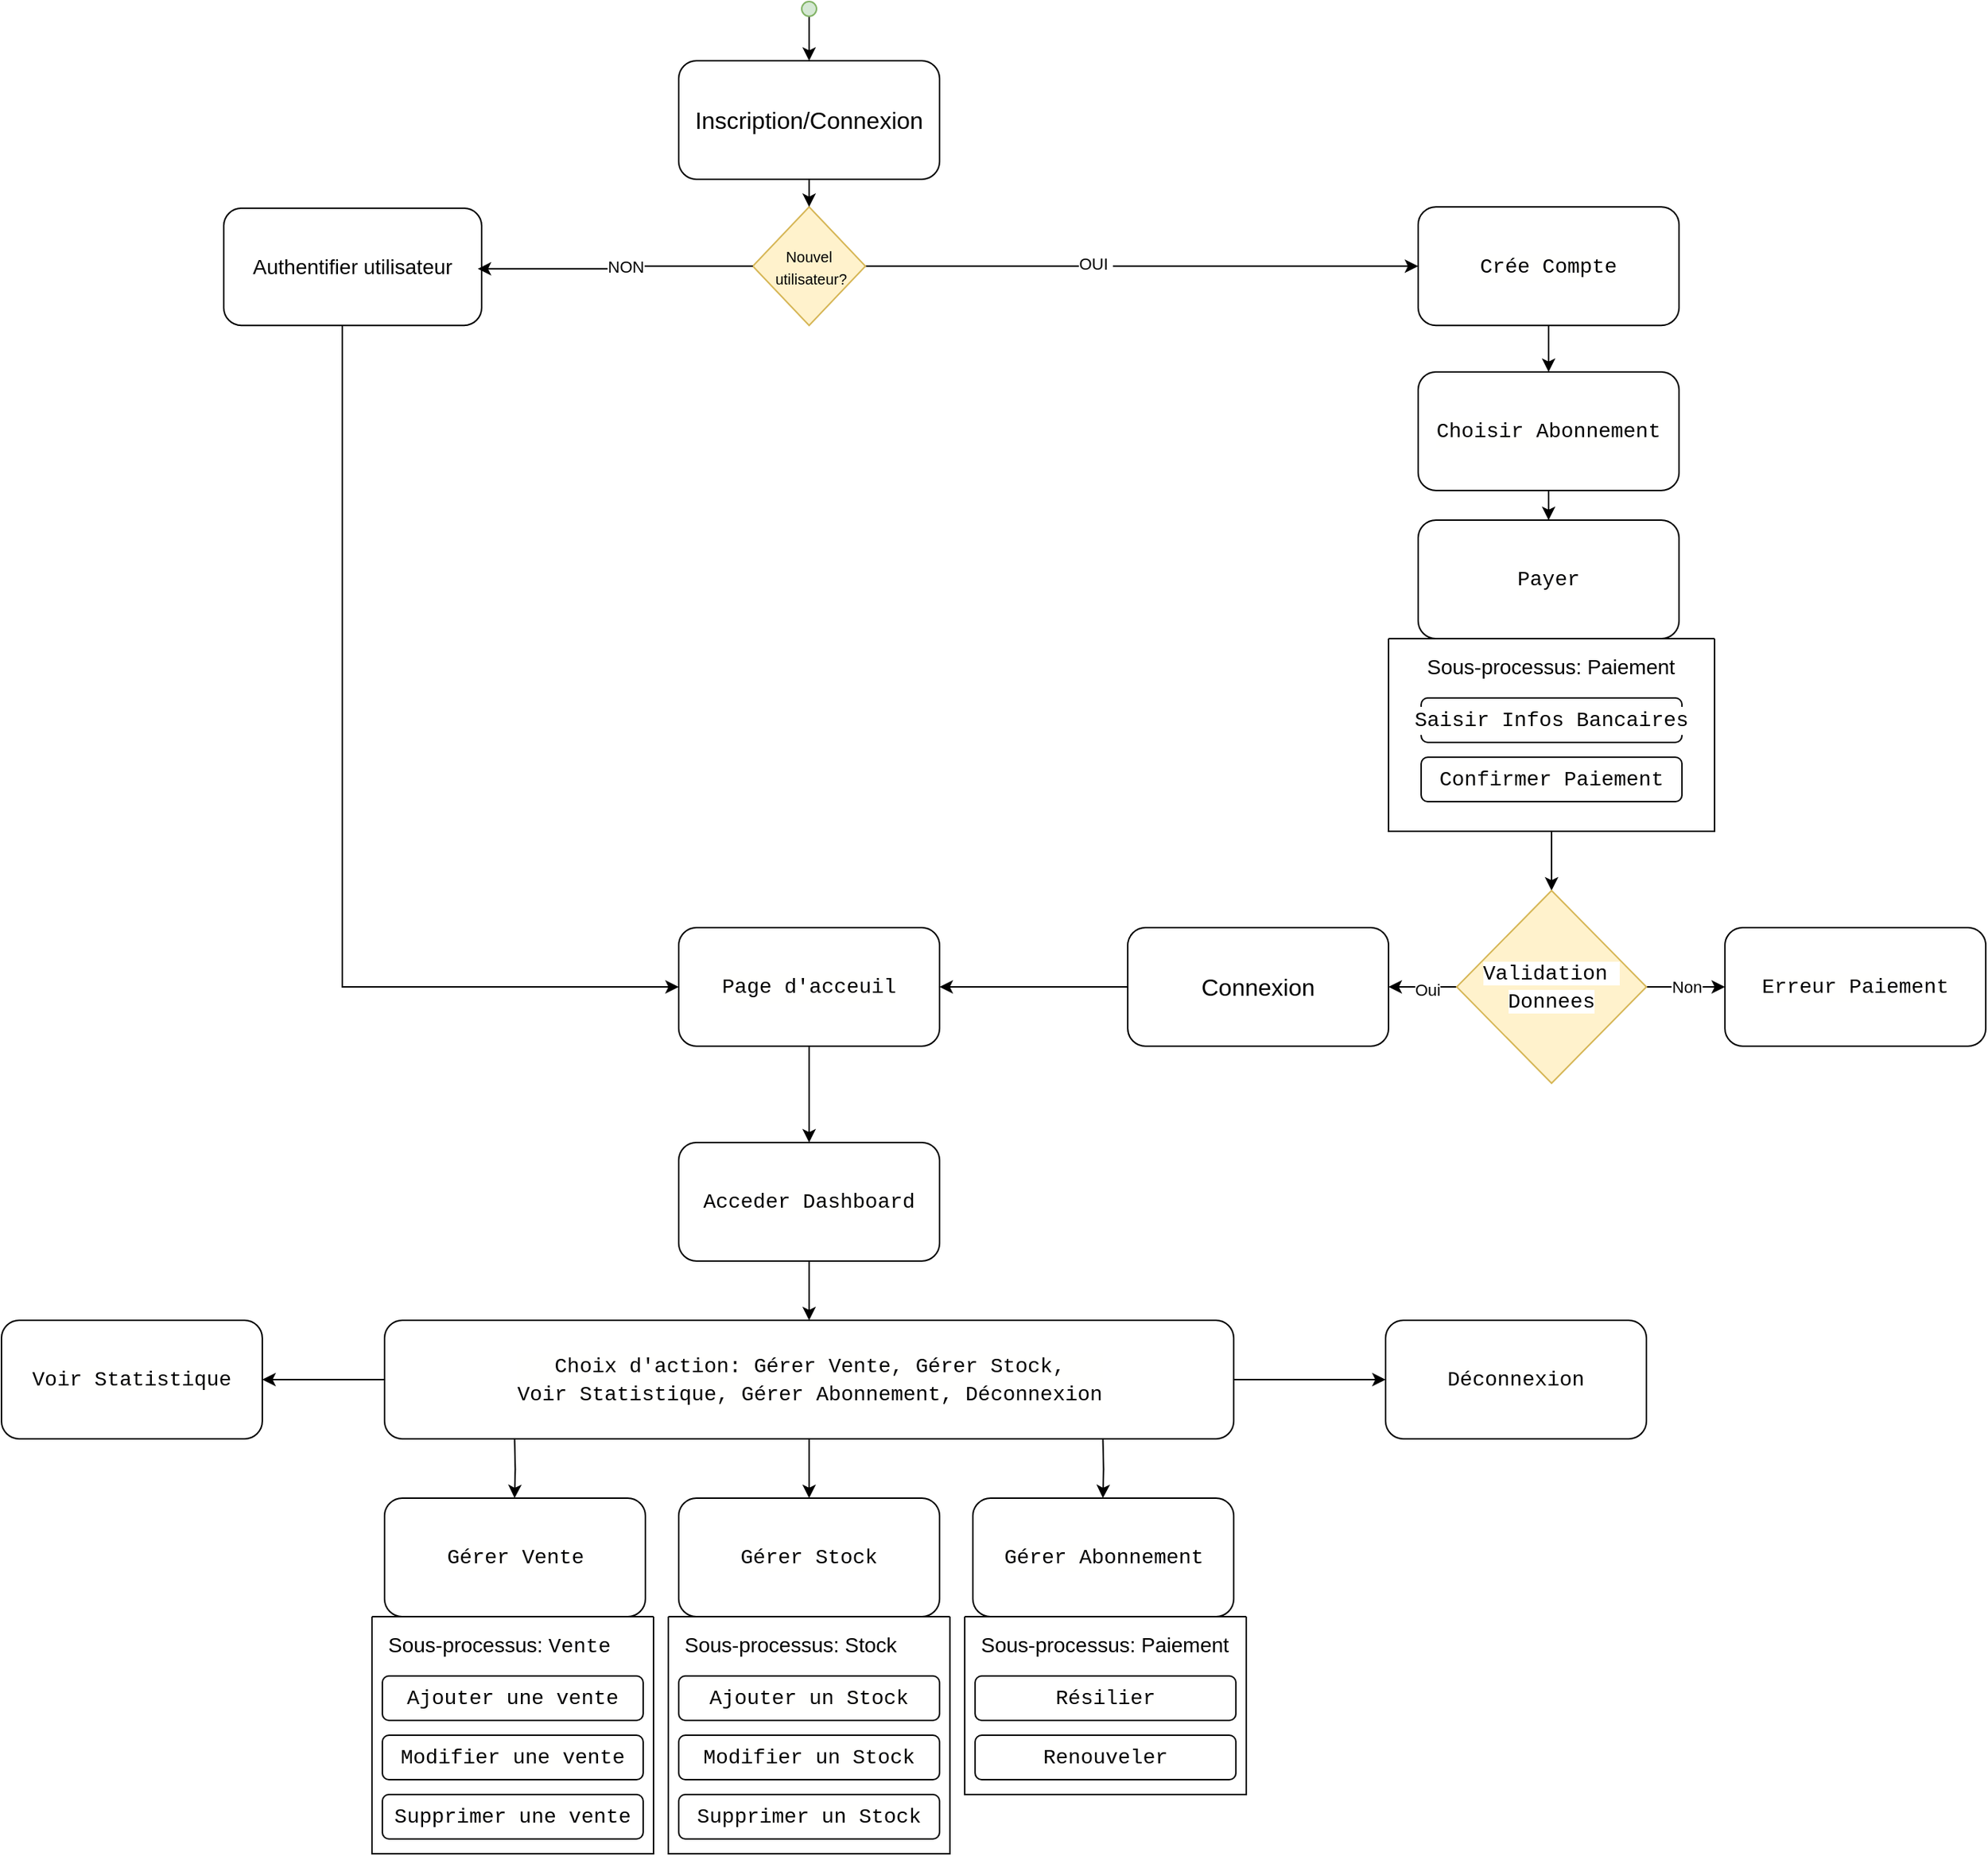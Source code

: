 <mxfile version="26.0.16">
  <diagram id="prtHgNgQTEPvFCAcTncT" name="Page-1">
    <mxGraphModel dx="3180" dy="1253" grid="1" gridSize="10" guides="1" tooltips="1" connect="1" arrows="1" fold="1" page="1" pageScale="1" pageWidth="827" pageHeight="1169" math="0" shadow="0">
      <root>
        <mxCell id="0" />
        <mxCell id="1" parent="0" />
        <mxCell id="ZnAn2GDKwHJX_mXja53h-13" style="edgeStyle=orthogonalEdgeStyle;rounded=0;orthogonalLoop=1;jettySize=auto;html=1;exitX=0.5;exitY=1;exitDx=0;exitDy=0;entryX=0.5;entryY=0;entryDx=0;entryDy=0;" parent="1" source="ZnAn2GDKwHJX_mXja53h-1" target="ZnAn2GDKwHJX_mXja53h-6" edge="1">
          <mxGeometry relative="1" as="geometry" />
        </mxCell>
        <mxCell id="ZnAn2GDKwHJX_mXja53h-1" value="" style="ellipse;whiteSpace=wrap;html=1;aspect=fixed;fillColor=#d5e8d4;strokeColor=#82b366;" parent="1" vertex="1">
          <mxGeometry x="430" y="20" width="10" height="10" as="geometry" />
        </mxCell>
        <mxCell id="ZnAn2GDKwHJX_mXja53h-37" style="edgeStyle=orthogonalEdgeStyle;rounded=0;orthogonalLoop=1;jettySize=auto;html=1;entryX=0;entryY=0.5;entryDx=0;entryDy=0;" parent="1" source="ZnAn2GDKwHJX_mXja53h-3" target="ZnAn2GDKwHJX_mXja53h-15" edge="1">
          <mxGeometry relative="1" as="geometry">
            <Array as="points">
              <mxPoint x="120" y="685" />
            </Array>
          </mxGeometry>
        </mxCell>
        <mxCell id="ZnAn2GDKwHJX_mXja53h-3" value="&lt;span style=&quot;font-family: Arial; text-align: start; text-wrap-mode: nowrap;&quot;&gt;&lt;font style=&quot;font-size: 14px;&quot;&gt;Authentifier utilisateur&lt;/font&gt;&lt;/span&gt;" style="rounded=1;whiteSpace=wrap;html=1;" parent="1" vertex="1">
          <mxGeometry x="40" y="159.54" width="174" height="79.09" as="geometry" />
        </mxCell>
        <mxCell id="ZnAn2GDKwHJX_mXja53h-21" style="edgeStyle=orthogonalEdgeStyle;rounded=0;orthogonalLoop=1;jettySize=auto;html=1;entryX=0.5;entryY=0;entryDx=0;entryDy=0;" parent="1" source="ZnAn2GDKwHJX_mXja53h-4" target="ZnAn2GDKwHJX_mXja53h-14" edge="1">
          <mxGeometry relative="1" as="geometry" />
        </mxCell>
        <mxCell id="ZnAn2GDKwHJX_mXja53h-4" value="&lt;div style=&quot;background-color: rgb(255, 255, 254); line-height: 19px;&quot;&gt;&lt;font face=&quot;Consolas, Courier New, monospace&quot;&gt;&lt;span style=&quot;font-size: 14px; white-space: pre;&quot;&gt;Crée Compte&lt;/span&gt;&lt;/font&gt;&lt;/div&gt;" style="rounded=1;whiteSpace=wrap;html=1;" parent="1" vertex="1">
          <mxGeometry x="846" y="158.63" width="176" height="80" as="geometry" />
        </mxCell>
        <mxCell id="ZnAn2GDKwHJX_mXja53h-10" style="edgeStyle=orthogonalEdgeStyle;rounded=0;orthogonalLoop=1;jettySize=auto;html=1;entryX=0;entryY=0.5;entryDx=0;entryDy=0;" parent="1" source="ZnAn2GDKwHJX_mXja53h-5" target="ZnAn2GDKwHJX_mXja53h-4" edge="1">
          <mxGeometry relative="1" as="geometry" />
        </mxCell>
        <mxCell id="ZnAn2GDKwHJX_mXja53h-11" value="OUI&amp;nbsp;" style="edgeLabel;html=1;align=center;verticalAlign=middle;resizable=0;points=[];" parent="ZnAn2GDKwHJX_mXja53h-10" vertex="1" connectable="0">
          <mxGeometry x="-0.172" y="2" relative="1" as="geometry">
            <mxPoint as="offset" />
          </mxGeometry>
        </mxCell>
        <mxCell id="ZnAn2GDKwHJX_mXja53h-5" value="&lt;span style=&quot;font-family: Arial; text-align: start; text-wrap-mode: nowrap;&quot;&gt;&lt;font style=&quot;font-size: 10px;&quot;&gt;Nouvel&lt;/font&gt;&lt;/span&gt;&lt;div&gt;&lt;span style=&quot;font-family: Arial; text-align: start; text-wrap-mode: nowrap; background-color: transparent; color: light-dark(rgb(0, 0, 0), rgb(255, 255, 255));&quot;&gt;&lt;font style=&quot;font-size: 10px;&quot;&gt;&amp;nbsp;utilisateur?&lt;/font&gt;&lt;/span&gt;&lt;/div&gt;" style="rhombus;whiteSpace=wrap;html=1;fillColor=#fff2cc;strokeColor=#d6b656;" parent="1" vertex="1">
          <mxGeometry x="397" y="158.63" width="76" height="80" as="geometry" />
        </mxCell>
        <mxCell id="ZnAn2GDKwHJX_mXja53h-12" style="edgeStyle=orthogonalEdgeStyle;rounded=0;orthogonalLoop=1;jettySize=auto;html=1;exitX=0.5;exitY=1;exitDx=0;exitDy=0;entryX=0.5;entryY=0;entryDx=0;entryDy=0;" parent="1" source="ZnAn2GDKwHJX_mXja53h-6" target="ZnAn2GDKwHJX_mXja53h-5" edge="1">
          <mxGeometry relative="1" as="geometry" />
        </mxCell>
        <mxCell id="ZnAn2GDKwHJX_mXja53h-6" value="&lt;span style=&quot;font-family: Arial; font-size: 16px; text-align: start; text-wrap-mode: nowrap;&quot;&gt;Inscription/Connexion&lt;/span&gt;" style="rounded=1;whiteSpace=wrap;html=1;" parent="1" vertex="1">
          <mxGeometry x="347" y="60" width="176" height="80" as="geometry" />
        </mxCell>
        <mxCell id="ZnAn2GDKwHJX_mXja53h-8" style="edgeStyle=orthogonalEdgeStyle;rounded=0;orthogonalLoop=1;jettySize=auto;html=1;entryX=0.985;entryY=0.517;entryDx=0;entryDy=0;entryPerimeter=0;" parent="1" source="ZnAn2GDKwHJX_mXja53h-5" target="ZnAn2GDKwHJX_mXja53h-3" edge="1">
          <mxGeometry relative="1" as="geometry" />
        </mxCell>
        <mxCell id="ZnAn2GDKwHJX_mXja53h-9" value="NON" style="edgeLabel;html=1;align=center;verticalAlign=middle;resizable=0;points=[];" parent="ZnAn2GDKwHJX_mXja53h-8" vertex="1" connectable="0">
          <mxGeometry x="-0.008" relative="1" as="geometry">
            <mxPoint x="5" y="-1" as="offset" />
          </mxGeometry>
        </mxCell>
        <mxCell id="ZnAn2GDKwHJX_mXja53h-22" style="edgeStyle=orthogonalEdgeStyle;rounded=0;orthogonalLoop=1;jettySize=auto;html=1;" parent="1" source="ZnAn2GDKwHJX_mXja53h-14" target="ZnAn2GDKwHJX_mXja53h-17" edge="1">
          <mxGeometry relative="1" as="geometry" />
        </mxCell>
        <mxCell id="ZnAn2GDKwHJX_mXja53h-14" value="&lt;div style=&quot;background-color: rgb(255, 255, 254); line-height: 19px;&quot;&gt;&lt;font face=&quot;Consolas, Courier New, monospace&quot;&gt;&lt;span style=&quot;font-size: 14px; white-space: pre;&quot;&gt;Choisir Abonnement&lt;/span&gt;&lt;/font&gt;&lt;/div&gt;" style="rounded=1;whiteSpace=wrap;html=1;" parent="1" vertex="1">
          <mxGeometry x="846" y="270" width="176" height="80" as="geometry" />
        </mxCell>
        <mxCell id="ZnAn2GDKwHJX_mXja53h-39" style="edgeStyle=orthogonalEdgeStyle;rounded=0;orthogonalLoop=1;jettySize=auto;html=1;" parent="1" source="ZnAn2GDKwHJX_mXja53h-15" edge="1">
          <mxGeometry relative="1" as="geometry">
            <mxPoint x="435" y="790" as="targetPoint" />
          </mxGeometry>
        </mxCell>
        <mxCell id="ZnAn2GDKwHJX_mXja53h-15" value="&lt;div style=&quot;background-color: rgb(255, 255, 254); line-height: 19px;&quot;&gt;&lt;font face=&quot;Consolas, Courier New, monospace&quot;&gt;&lt;span style=&quot;font-size: 14px; white-space: pre;&quot;&gt;Page d&#39;acceuil&lt;/span&gt;&lt;/font&gt;&lt;/div&gt;" style="rounded=1;whiteSpace=wrap;html=1;" parent="1" vertex="1">
          <mxGeometry x="347" y="645" width="176" height="80" as="geometry" />
        </mxCell>
        <mxCell id="ZnAn2GDKwHJX_mXja53h-17" value="&lt;div style=&quot;background-color: rgb(255, 255, 254); line-height: 19px;&quot;&gt;&lt;font face=&quot;Consolas, Courier New, monospace&quot;&gt;&lt;span style=&quot;font-size: 14px; white-space: pre;&quot;&gt;Payer&lt;/span&gt;&lt;/font&gt;&lt;/div&gt;" style="rounded=1;whiteSpace=wrap;html=1;" parent="1" vertex="1">
          <mxGeometry x="846" y="370" width="176" height="80" as="geometry" />
        </mxCell>
        <mxCell id="ZnAn2GDKwHJX_mXja53h-30" style="edgeStyle=orthogonalEdgeStyle;rounded=0;orthogonalLoop=1;jettySize=auto;html=1;exitX=0.5;exitY=1;exitDx=0;exitDy=0;entryX=0.5;entryY=0;entryDx=0;entryDy=0;" parent="1" source="ZnAn2GDKwHJX_mXja53h-20" target="ZnAn2GDKwHJX_mXja53h-27" edge="1">
          <mxGeometry relative="1" as="geometry" />
        </mxCell>
        <mxCell id="ZnAn2GDKwHJX_mXja53h-20" value="" style="swimlane;startSize=0;" parent="1" vertex="1">
          <mxGeometry x="826" y="450" width="220" height="130" as="geometry" />
        </mxCell>
        <mxCell id="ZnAn2GDKwHJX_mXja53h-19" value="&lt;br style=&quot;forced-color-adjust: none;&quot;&gt;&lt;span data-mx-given-colors=&quot;{&amp;quot;color&amp;quot;:&amp;quot;rgb(0, 0, 0)&amp;quot;}&quot; style=&quot;forced-color-adjust: none; color: light-dark(rgb(0, 0, 0), rgb(237, 237, 237)); font-family: Arial; font-size: 14px; font-style: normal; font-variant-ligatures: normal; font-variant-caps: normal; font-weight: 400; letter-spacing: normal; orphans: 2; text-align: start; text-indent: 0px; text-transform: none; widows: 2; word-spacing: 0px; -webkit-text-stroke-width: 0px; white-space: nowrap; text-decoration-thickness: initial; text-decoration-style: initial; text-decoration-color: initial; float: none; display: inline !important;&quot;&gt;Sous-processus: Paiement&amp;nbsp;&lt;/span&gt;&lt;div style=&quot;forced-color-adjust: none;&quot;&gt;&lt;br style=&quot;forced-color-adjust: none; color: rgb(0, 0, 0); font-family: Helvetica; font-size: 12px; font-style: normal; font-variant-ligatures: normal; font-variant-caps: normal; font-weight: 400; letter-spacing: normal; orphans: 2; text-align: center; text-indent: 0px; text-transform: none; widows: 2; word-spacing: 0px; -webkit-text-stroke-width: 0px; white-space: normal; background-color: rgb(251, 251, 251); text-decoration-thickness: initial; text-decoration-style: initial; text-decoration-color: initial;&quot;&gt;&#xa;&#xa;&lt;/div&gt;" style="text;whiteSpace=wrap;html=1;" parent="ZnAn2GDKwHJX_mXja53h-20" vertex="1">
          <mxGeometry x="23.5" y="-10" width="173" height="50" as="geometry" />
        </mxCell>
        <mxCell id="ZnAn2GDKwHJX_mXja53h-23" value="&lt;div style=&quot;background-color: rgb(255, 255, 254); line-height: 19px;&quot;&gt;&lt;div style=&quot;font-family: Consolas, &amp;quot;Courier New&amp;quot;, monospace; font-size: 14px; line-height: 19px; white-space: pre;&quot;&gt;&lt;font style=&quot;color: rgb(0, 0, 0);&quot;&gt;Saisir Infos Bancaires&lt;/font&gt;&lt;/div&gt;&lt;/div&gt;" style="rounded=1;whiteSpace=wrap;html=1;" parent="ZnAn2GDKwHJX_mXja53h-20" vertex="1">
          <mxGeometry x="22" y="40" width="176" height="30" as="geometry" />
        </mxCell>
        <mxCell id="ZnAn2GDKwHJX_mXja53h-24" value="&lt;div style=&quot;background-color: rgb(255, 255, 254); line-height: 19px;&quot;&gt;&lt;div style=&quot;font-family: Consolas, &amp;quot;Courier New&amp;quot;, monospace; font-size: 14px; line-height: 19px; white-space: pre;&quot;&gt;&lt;span&gt;&lt;font style=&quot;color: rgb(0, 0, 0);&quot;&gt;Confirmer Paiement&lt;/font&gt;&lt;/span&gt;&lt;/div&gt;&lt;/div&gt;" style="rounded=1;whiteSpace=wrap;html=1;" parent="ZnAn2GDKwHJX_mXja53h-20" vertex="1">
          <mxGeometry x="22" y="80" width="176" height="30" as="geometry" />
        </mxCell>
        <mxCell id="ZnAn2GDKwHJX_mXja53h-32" style="edgeStyle=orthogonalEdgeStyle;rounded=0;orthogonalLoop=1;jettySize=auto;html=1;exitX=1;exitY=0.5;exitDx=0;exitDy=0;entryX=0;entryY=0.5;entryDx=0;entryDy=0;" parent="1" source="ZnAn2GDKwHJX_mXja53h-27" target="ZnAn2GDKwHJX_mXja53h-31" edge="1">
          <mxGeometry relative="1" as="geometry" />
        </mxCell>
        <mxCell id="ZnAn2GDKwHJX_mXja53h-33" value="Non" style="edgeLabel;html=1;align=center;verticalAlign=middle;resizable=0;points=[];" parent="ZnAn2GDKwHJX_mXja53h-32" vertex="1" connectable="0">
          <mxGeometry x="0.006" relative="1" as="geometry">
            <mxPoint as="offset" />
          </mxGeometry>
        </mxCell>
        <mxCell id="ZnAn2GDKwHJX_mXja53h-35" style="edgeStyle=orthogonalEdgeStyle;rounded=0;orthogonalLoop=1;jettySize=auto;html=1;" parent="1" source="ZnAn2GDKwHJX_mXja53h-27" target="ZnAn2GDKwHJX_mXja53h-34" edge="1">
          <mxGeometry relative="1" as="geometry" />
        </mxCell>
        <mxCell id="ZnAn2GDKwHJX_mXja53h-36" value="Oui" style="edgeLabel;html=1;align=center;verticalAlign=middle;resizable=0;points=[];" parent="ZnAn2GDKwHJX_mXja53h-35" vertex="1" connectable="0">
          <mxGeometry x="-0.106" y="2" relative="1" as="geometry">
            <mxPoint as="offset" />
          </mxGeometry>
        </mxCell>
        <mxCell id="ZnAn2GDKwHJX_mXja53h-27" value="&lt;div style=&quot;font-family: Consolas, &amp;quot;Courier New&amp;quot;, monospace; font-size: 14px; line-height: 19px; white-space: pre;&quot;&gt;&lt;font style=&quot;background-color: light-dark(#ffffff, var(--ge-dark-color, #121212));&quot;&gt;Validation &lt;/font&gt;&lt;/div&gt;&lt;div style=&quot;font-family: Consolas, &amp;quot;Courier New&amp;quot;, monospace; font-size: 14px; line-height: 19px; white-space: pre;&quot;&gt;&lt;font style=&quot;background-color: light-dark(#ffffff, var(--ge-dark-color, #121212));&quot;&gt;Donnees&lt;/font&gt;&lt;/div&gt;" style="rhombus;whiteSpace=wrap;html=1;fillColor=#fff2cc;strokeColor=#d6b656;" parent="1" vertex="1">
          <mxGeometry x="872" y="620" width="128" height="130" as="geometry" />
        </mxCell>
        <mxCell id="ZnAn2GDKwHJX_mXja53h-31" value="&lt;div style=&quot;background-color: rgb(255, 255, 254); line-height: 19px;&quot;&gt;&lt;div style=&quot;font-family: Consolas, &amp;quot;Courier New&amp;quot;, monospace; font-size: 14px; line-height: 19px; white-space: pre;&quot;&gt;&lt;font style=&quot;color: rgb(0, 0, 0);&quot;&gt;Erreur Paiement&lt;/font&gt;&lt;/div&gt;&lt;/div&gt;" style="rounded=1;whiteSpace=wrap;html=1;" parent="1" vertex="1">
          <mxGeometry x="1053" y="645" width="176" height="80" as="geometry" />
        </mxCell>
        <mxCell id="ZnAn2GDKwHJX_mXja53h-38" style="edgeStyle=orthogonalEdgeStyle;rounded=0;orthogonalLoop=1;jettySize=auto;html=1;entryX=1;entryY=0.5;entryDx=0;entryDy=0;" parent="1" source="ZnAn2GDKwHJX_mXja53h-34" target="ZnAn2GDKwHJX_mXja53h-15" edge="1">
          <mxGeometry relative="1" as="geometry" />
        </mxCell>
        <mxCell id="ZnAn2GDKwHJX_mXja53h-34" value="&lt;span style=&quot;font-family: Arial; font-size: 16px; text-align: start; text-wrap-mode: nowrap;&quot;&gt;Connexion&lt;/span&gt;" style="rounded=1;whiteSpace=wrap;html=1;" parent="1" vertex="1">
          <mxGeometry x="650" y="645" width="176" height="80" as="geometry" />
        </mxCell>
        <mxCell id="7SACADJKN0QuLbfnWCjb-2" style="edgeStyle=orthogonalEdgeStyle;rounded=0;orthogonalLoop=1;jettySize=auto;html=1;entryX=0.5;entryY=0;entryDx=0;entryDy=0;" edge="1" parent="1" source="ZnAn2GDKwHJX_mXja53h-40" target="7SACADJKN0QuLbfnWCjb-1">
          <mxGeometry relative="1" as="geometry" />
        </mxCell>
        <mxCell id="ZnAn2GDKwHJX_mXja53h-40" value="&lt;div style=&quot;background-color: rgb(255, 255, 254); line-height: 19px;&quot;&gt;&lt;div style=&quot;font-family: Consolas, &amp;quot;Courier New&amp;quot;, monospace; font-size: 14px; line-height: 19px; white-space: pre;&quot;&gt;&lt;div style=&quot;line-height: 19px;&quot;&gt;&lt;font style=&quot;color: rgb(0, 0, 0);&quot;&gt;Acceder Dashboard&lt;/font&gt;&lt;/div&gt;&lt;/div&gt;&lt;/div&gt;" style="rounded=1;whiteSpace=wrap;html=1;" parent="1" vertex="1">
          <mxGeometry x="347" y="790" width="176" height="80" as="geometry" />
        </mxCell>
        <mxCell id="7SACADJKN0QuLbfnWCjb-6" style="edgeStyle=orthogonalEdgeStyle;rounded=0;orthogonalLoop=1;jettySize=auto;html=1;entryX=0.5;entryY=0;entryDx=0;entryDy=0;" edge="1" parent="1" source="7SACADJKN0QuLbfnWCjb-1" target="7SACADJKN0QuLbfnWCjb-4">
          <mxGeometry relative="1" as="geometry" />
        </mxCell>
        <mxCell id="7SACADJKN0QuLbfnWCjb-10" style="edgeStyle=orthogonalEdgeStyle;rounded=0;orthogonalLoop=1;jettySize=auto;html=1;" edge="1" parent="1" source="7SACADJKN0QuLbfnWCjb-1" target="7SACADJKN0QuLbfnWCjb-9">
          <mxGeometry relative="1" as="geometry" />
        </mxCell>
        <mxCell id="7SACADJKN0QuLbfnWCjb-32" style="edgeStyle=orthogonalEdgeStyle;rounded=0;orthogonalLoop=1;jettySize=auto;html=1;entryX=1;entryY=0.5;entryDx=0;entryDy=0;" edge="1" parent="1" source="7SACADJKN0QuLbfnWCjb-1" target="7SACADJKN0QuLbfnWCjb-31">
          <mxGeometry relative="1" as="geometry" />
        </mxCell>
        <mxCell id="7SACADJKN0QuLbfnWCjb-1" value="&lt;div style=&quot;background-color: rgb(255, 255, 254); line-height: 19px;&quot;&gt;&lt;div style=&quot;font-family: Consolas, &amp;quot;Courier New&amp;quot;, monospace; font-size: 14px; line-height: 19px; white-space: pre;&quot;&gt;&lt;div style=&quot;line-height: 19px;&quot;&gt;&lt;font style=&quot;color: rgb(0, 0, 0);&quot;&gt;Choix d&#39;action: Gérer Vente, Gérer Stock,&lt;br&gt;Voir Statistique, Gérer Abonnement, Déconnexion&lt;/font&gt;&lt;/div&gt;&lt;/div&gt;&lt;/div&gt;" style="rounded=1;whiteSpace=wrap;html=1;" vertex="1" parent="1">
          <mxGeometry x="148.5" y="910" width="573" height="80" as="geometry" />
        </mxCell>
        <mxCell id="7SACADJKN0QuLbfnWCjb-3" value="&lt;div style=&quot;background-color: rgb(255, 255, 254); line-height: 19px;&quot;&gt;&lt;div style=&quot;font-family: Consolas, &amp;quot;Courier New&amp;quot;, monospace; font-size: 14px; line-height: 19px; white-space: pre;&quot;&gt;&lt;div style=&quot;line-height: 19px;&quot;&gt;&lt;font style=&quot;color: rgb(0, 0, 0);&quot;&gt;Gérer Vente&lt;/font&gt;&lt;/div&gt;&lt;/div&gt;&lt;/div&gt;" style="rounded=1;whiteSpace=wrap;html=1;" vertex="1" parent="1">
          <mxGeometry x="148.5" y="1030" width="176" height="80" as="geometry" />
        </mxCell>
        <mxCell id="7SACADJKN0QuLbfnWCjb-4" value="&lt;div style=&quot;background-color: rgb(255, 255, 254); line-height: 19px;&quot;&gt;&lt;div style=&quot;font-family: Consolas, &amp;quot;Courier New&amp;quot;, monospace; font-size: 14px; line-height: 19px; white-space: pre;&quot;&gt;&lt;div style=&quot;line-height: 19px;&quot;&gt;Gérer Stock&lt;/div&gt;&lt;/div&gt;&lt;/div&gt;" style="rounded=1;whiteSpace=wrap;html=1;" vertex="1" parent="1">
          <mxGeometry x="347" y="1030" width="176" height="80" as="geometry" />
        </mxCell>
        <mxCell id="7SACADJKN0QuLbfnWCjb-5" value="&lt;div style=&quot;background-color: rgb(255, 255, 254); line-height: 19px;&quot;&gt;&lt;div style=&quot;font-family: Consolas, &amp;quot;Courier New&amp;quot;, monospace; font-size: 14px; line-height: 19px; white-space: pre;&quot;&gt;&lt;div style=&quot;line-height: 19px;&quot;&gt;Gérer Abonnement&lt;/div&gt;&lt;/div&gt;&lt;/div&gt;" style="rounded=1;whiteSpace=wrap;html=1;" vertex="1" parent="1">
          <mxGeometry x="545.5" y="1030" width="176" height="80" as="geometry" />
        </mxCell>
        <mxCell id="7SACADJKN0QuLbfnWCjb-7" style="edgeStyle=orthogonalEdgeStyle;rounded=0;orthogonalLoop=1;jettySize=auto;html=1;entryX=0.5;entryY=0;entryDx=0;entryDy=0;" edge="1" parent="1">
          <mxGeometry relative="1" as="geometry">
            <mxPoint x="633.24" y="990" as="sourcePoint" />
            <mxPoint x="633.24" y="1030" as="targetPoint" />
          </mxGeometry>
        </mxCell>
        <mxCell id="7SACADJKN0QuLbfnWCjb-8" style="edgeStyle=orthogonalEdgeStyle;rounded=0;orthogonalLoop=1;jettySize=auto;html=1;entryX=0.5;entryY=0;entryDx=0;entryDy=0;" edge="1" parent="1">
          <mxGeometry relative="1" as="geometry">
            <mxPoint x="236.24" y="990" as="sourcePoint" />
            <mxPoint x="236.24" y="1030" as="targetPoint" />
          </mxGeometry>
        </mxCell>
        <mxCell id="7SACADJKN0QuLbfnWCjb-9" value="&lt;div style=&quot;background-color: rgb(255, 255, 254); line-height: 19px;&quot;&gt;&lt;div style=&quot;font-family: Consolas, &amp;quot;Courier New&amp;quot;, monospace; font-size: 14px; line-height: 19px; white-space: pre;&quot;&gt;&lt;div style=&quot;line-height: 19px;&quot;&gt;Déconnexion&lt;/div&gt;&lt;/div&gt;&lt;/div&gt;" style="rounded=1;whiteSpace=wrap;html=1;" vertex="1" parent="1">
          <mxGeometry x="824" y="910" width="176" height="80" as="geometry" />
        </mxCell>
        <mxCell id="7SACADJKN0QuLbfnWCjb-14" value="" style="swimlane;startSize=0;" vertex="1" parent="1">
          <mxGeometry x="140" y="1110" width="190" height="160" as="geometry" />
        </mxCell>
        <mxCell id="7SACADJKN0QuLbfnWCjb-15" value="&lt;br style=&quot;forced-color-adjust: none;&quot;&gt;&lt;span style=&quot;forced-color-adjust: none; color: rgb(0, 0, 0); font-family: Arial; font-size: 14px; font-style: normal; font-variant-ligatures: normal; font-variant-caps: normal; font-weight: 400; letter-spacing: normal; orphans: 2; text-align: start; text-indent: 0px; text-transform: none; widows: 2; word-spacing: 0px; -webkit-text-stroke-width: 0px; white-space: nowrap; text-decoration-thickness: initial; text-decoration-style: initial; text-decoration-color: initial; float: none; display: inline !important;&quot;&gt;Sous-processus:&amp;nbsp;&lt;/span&gt;&lt;span style=&quot;font-family: Consolas, &amp;quot;Courier New&amp;quot;, monospace; font-size: 14px; text-align: center; white-space: pre; background-color: rgb(255, 255, 254);&quot;&gt;Vente&lt;/span&gt;&lt;div style=&quot;forced-color-adjust: none;&quot;&gt;&lt;br style=&quot;forced-color-adjust: none; color: rgb(0, 0, 0); font-family: Helvetica; font-size: 12px; font-style: normal; font-variant-ligatures: normal; font-variant-caps: normal; font-weight: 400; letter-spacing: normal; orphans: 2; text-align: center; text-indent: 0px; text-transform: none; widows: 2; word-spacing: 0px; -webkit-text-stroke-width: 0px; white-space: normal; background-color: rgb(251, 251, 251); text-decoration-thickness: initial; text-decoration-style: initial; text-decoration-color: initial;&quot;&gt;&lt;br&gt;&lt;br&gt;&lt;/div&gt;" style="text;whiteSpace=wrap;html=1;" vertex="1" parent="7SACADJKN0QuLbfnWCjb-14">
          <mxGeometry x="8.5" y="-10" width="173" height="50" as="geometry" />
        </mxCell>
        <mxCell id="7SACADJKN0QuLbfnWCjb-16" value="&lt;div style=&quot;background-color: rgb(255, 255, 254); line-height: 19px;&quot;&gt;&lt;div style=&quot;font-family: Consolas, &amp;quot;Courier New&amp;quot;, monospace; font-size: 14px; line-height: 19px; white-space: pre;&quot;&gt;&lt;font style=&quot;color: rgb(0, 0, 0);&quot;&gt;Ajouter une vente&lt;/font&gt;&lt;/div&gt;&lt;/div&gt;" style="rounded=1;whiteSpace=wrap;html=1;" vertex="1" parent="7SACADJKN0QuLbfnWCjb-14">
          <mxGeometry x="7" y="40" width="176" height="30" as="geometry" />
        </mxCell>
        <mxCell id="7SACADJKN0QuLbfnWCjb-17" value="&lt;div style=&quot;background-color: rgb(255, 255, 254); line-height: 19px;&quot;&gt;&lt;div style=&quot;font-family: Consolas, &amp;quot;Courier New&amp;quot;, monospace; font-size: 14px; line-height: 19px; white-space: pre;&quot;&gt;Modifier une vente&lt;/div&gt;&lt;/div&gt;" style="rounded=1;whiteSpace=wrap;html=1;" vertex="1" parent="7SACADJKN0QuLbfnWCjb-14">
          <mxGeometry x="7" y="80" width="176" height="30" as="geometry" />
        </mxCell>
        <mxCell id="7SACADJKN0QuLbfnWCjb-26" value="&lt;div style=&quot;background-color: rgb(255, 255, 254); line-height: 19px;&quot;&gt;&lt;div style=&quot;font-family: Consolas, &amp;quot;Courier New&amp;quot;, monospace; font-size: 14px; line-height: 19px; white-space: pre;&quot;&gt;Supprimer une vente&lt;/div&gt;&lt;/div&gt;" style="rounded=1;whiteSpace=wrap;html=1;" vertex="1" parent="7SACADJKN0QuLbfnWCjb-14">
          <mxGeometry x="7" y="120" width="176" height="30" as="geometry" />
        </mxCell>
        <mxCell id="7SACADJKN0QuLbfnWCjb-18" value="" style="swimlane;startSize=0;" vertex="1" parent="1">
          <mxGeometry x="340" y="1110" width="190" height="160" as="geometry" />
        </mxCell>
        <mxCell id="7SACADJKN0QuLbfnWCjb-19" value="&lt;br style=&quot;forced-color-adjust: none;&quot;&gt;&lt;span style=&quot;forced-color-adjust: none; color: rgb(0, 0, 0); font-family: Arial; font-size: 14px; font-style: normal; font-variant-ligatures: normal; font-variant-caps: normal; font-weight: 400; letter-spacing: normal; orphans: 2; text-align: start; text-indent: 0px; text-transform: none; widows: 2; word-spacing: 0px; -webkit-text-stroke-width: 0px; white-space: nowrap; text-decoration-thickness: initial; text-decoration-style: initial; text-decoration-color: initial; float: none; display: inline !important;&quot;&gt;Sous-processus: Stock&lt;/span&gt;" style="text;whiteSpace=wrap;html=1;" vertex="1" parent="7SACADJKN0QuLbfnWCjb-18">
          <mxGeometry x="8.5" y="-10" width="173" height="50" as="geometry" />
        </mxCell>
        <mxCell id="7SACADJKN0QuLbfnWCjb-27" value="&lt;div style=&quot;background-color: rgb(255, 255, 254); line-height: 19px;&quot;&gt;&lt;div style=&quot;font-family: Consolas, &amp;quot;Courier New&amp;quot;, monospace; font-size: 14px; line-height: 19px; white-space: pre;&quot;&gt;&lt;font style=&quot;color: rgb(0, 0, 0);&quot;&gt;Ajouter un Stock&lt;/font&gt;&lt;/div&gt;&lt;/div&gt;" style="rounded=1;whiteSpace=wrap;html=1;" vertex="1" parent="7SACADJKN0QuLbfnWCjb-18">
          <mxGeometry x="7" y="40" width="176" height="30" as="geometry" />
        </mxCell>
        <mxCell id="7SACADJKN0QuLbfnWCjb-28" value="&lt;div style=&quot;background-color: rgb(255, 255, 254); line-height: 19px;&quot;&gt;&lt;div style=&quot;font-family: Consolas, &amp;quot;Courier New&amp;quot;, monospace; font-size: 14px; line-height: 19px; white-space: pre;&quot;&gt;Modifier un Stock&lt;/div&gt;&lt;/div&gt;" style="rounded=1;whiteSpace=wrap;html=1;" vertex="1" parent="7SACADJKN0QuLbfnWCjb-18">
          <mxGeometry x="7" y="80" width="176" height="30" as="geometry" />
        </mxCell>
        <mxCell id="7SACADJKN0QuLbfnWCjb-29" value="&lt;div style=&quot;background-color: rgb(255, 255, 254); line-height: 19px;&quot;&gt;&lt;div style=&quot;font-family: Consolas, &amp;quot;Courier New&amp;quot;, monospace; font-size: 14px; line-height: 19px; white-space: pre;&quot;&gt;Supprimer un Stock&lt;/div&gt;&lt;/div&gt;" style="rounded=1;whiteSpace=wrap;html=1;" vertex="1" parent="7SACADJKN0QuLbfnWCjb-18">
          <mxGeometry x="7" y="120" width="176" height="30" as="geometry" />
        </mxCell>
        <mxCell id="7SACADJKN0QuLbfnWCjb-22" value="" style="swimlane;startSize=0;" vertex="1" parent="1">
          <mxGeometry x="540" y="1110" width="190" height="120" as="geometry" />
        </mxCell>
        <mxCell id="7SACADJKN0QuLbfnWCjb-23" value="&lt;br style=&quot;forced-color-adjust: none;&quot;&gt;&lt;span data-mx-given-colors=&quot;{&amp;quot;color&amp;quot;:&amp;quot;rgb(0, 0, 0)&amp;quot;}&quot; style=&quot;forced-color-adjust: none; color: light-dark(rgb(0, 0, 0), rgb(237, 237, 237)); font-family: Arial; font-size: 14px; font-style: normal; font-variant-ligatures: normal; font-variant-caps: normal; font-weight: 400; letter-spacing: normal; orphans: 2; text-align: start; text-indent: 0px; text-transform: none; widows: 2; word-spacing: 0px; -webkit-text-stroke-width: 0px; white-space: nowrap; text-decoration-thickness: initial; text-decoration-style: initial; text-decoration-color: initial; float: none; display: inline !important;&quot;&gt;Sous-processus: Paiement&amp;nbsp;&lt;/span&gt;&lt;div style=&quot;forced-color-adjust: none;&quot;&gt;&lt;br style=&quot;forced-color-adjust: none; color: rgb(0, 0, 0); font-family: Helvetica; font-size: 12px; font-style: normal; font-variant-ligatures: normal; font-variant-caps: normal; font-weight: 400; letter-spacing: normal; orphans: 2; text-align: center; text-indent: 0px; text-transform: none; widows: 2; word-spacing: 0px; -webkit-text-stroke-width: 0px; white-space: normal; background-color: rgb(251, 251, 251); text-decoration-thickness: initial; text-decoration-style: initial; text-decoration-color: initial;&quot;&gt;&#xa;&#xa;&lt;/div&gt;" style="text;whiteSpace=wrap;html=1;" vertex="1" parent="7SACADJKN0QuLbfnWCjb-22">
          <mxGeometry x="8.5" y="-10" width="173" height="50" as="geometry" />
        </mxCell>
        <mxCell id="7SACADJKN0QuLbfnWCjb-24" value="&lt;div style=&quot;background-color: rgb(255, 255, 254); line-height: 19px;&quot;&gt;&lt;div style=&quot;font-family: Consolas, &amp;quot;Courier New&amp;quot;, monospace; font-size: 14px; line-height: 19px; white-space: pre;&quot;&gt;Résilier&lt;/div&gt;&lt;/div&gt;" style="rounded=1;whiteSpace=wrap;html=1;" vertex="1" parent="7SACADJKN0QuLbfnWCjb-22">
          <mxGeometry x="7" y="40" width="176" height="30" as="geometry" />
        </mxCell>
        <mxCell id="7SACADJKN0QuLbfnWCjb-30" value="&lt;div style=&quot;background-color: rgb(255, 255, 254); line-height: 19px;&quot;&gt;&lt;div style=&quot;font-family: Consolas, &amp;quot;Courier New&amp;quot;, monospace; font-size: 14px; line-height: 19px; white-space: pre;&quot;&gt;Renouveler&lt;/div&gt;&lt;/div&gt;" style="rounded=1;whiteSpace=wrap;html=1;" vertex="1" parent="7SACADJKN0QuLbfnWCjb-22">
          <mxGeometry x="7" y="80" width="176" height="30" as="geometry" />
        </mxCell>
        <mxCell id="7SACADJKN0QuLbfnWCjb-31" value="&lt;div style=&quot;background-color: rgb(255, 255, 254); line-height: 19px;&quot;&gt;&lt;div style=&quot;font-family: Consolas, &amp;quot;Courier New&amp;quot;, monospace; font-size: 14px; line-height: 19px; white-space: pre;&quot;&gt;&lt;div style=&quot;line-height: 19px;&quot;&gt;Voir Statistique&lt;/div&gt;&lt;/div&gt;&lt;/div&gt;" style="rounded=1;whiteSpace=wrap;html=1;" vertex="1" parent="1">
          <mxGeometry x="-110" y="910" width="176" height="80" as="geometry" />
        </mxCell>
      </root>
    </mxGraphModel>
  </diagram>
</mxfile>

